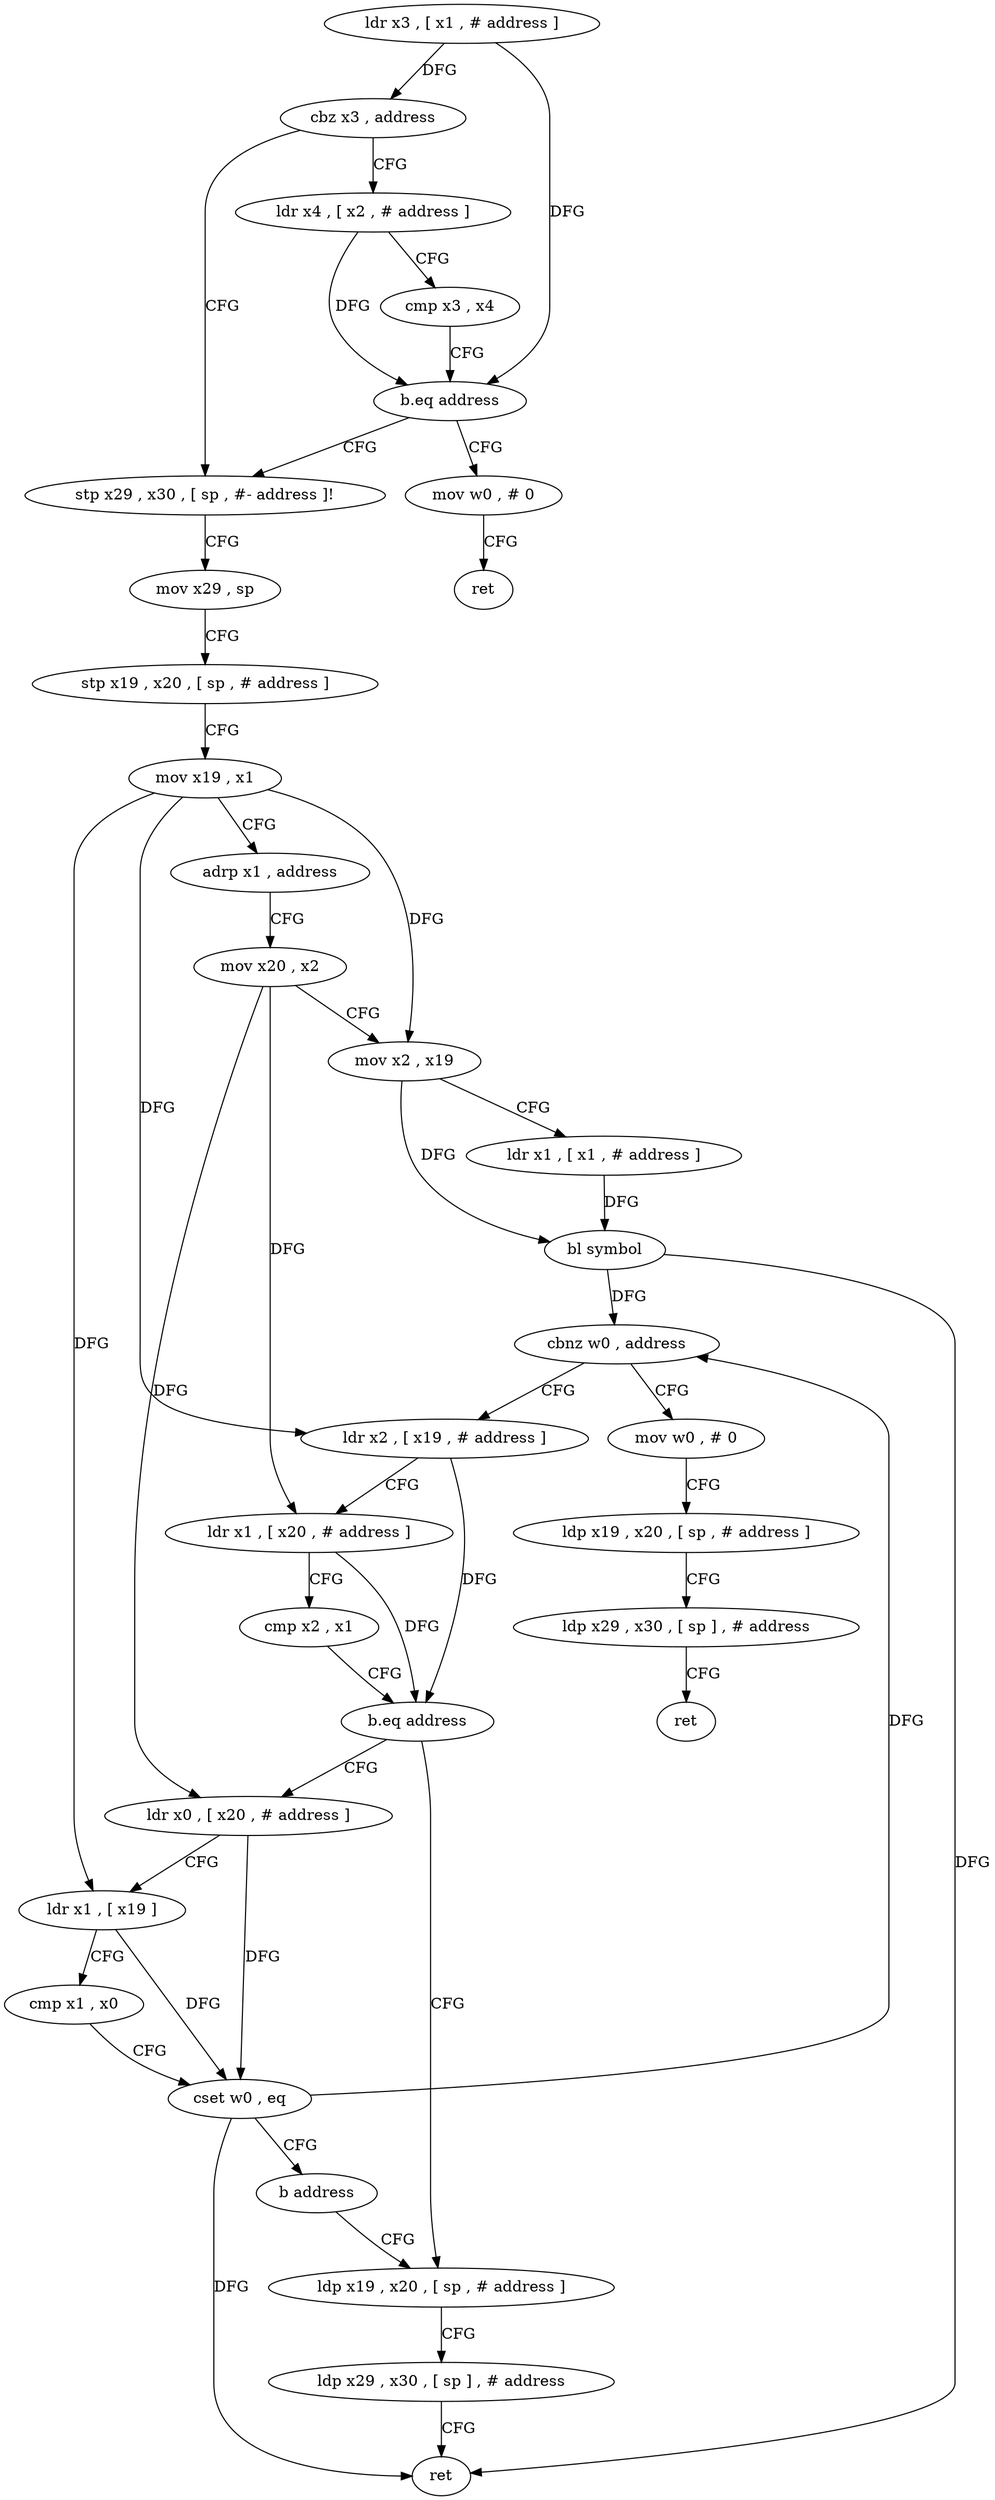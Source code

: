 digraph "func" {
"4219696" [label = "ldr x3 , [ x1 , # address ]" ]
"4219700" [label = "cbz x3 , address" ]
"4219728" [label = "stp x29 , x30 , [ sp , #- address ]!" ]
"4219704" [label = "ldr x4 , [ x2 , # address ]" ]
"4219732" [label = "mov x29 , sp" ]
"4219736" [label = "stp x19 , x20 , [ sp , # address ]" ]
"4219740" [label = "mov x19 , x1" ]
"4219744" [label = "adrp x1 , address" ]
"4219748" [label = "mov x20 , x2" ]
"4219752" [label = "mov x2 , x19" ]
"4219756" [label = "ldr x1 , [ x1 , # address ]" ]
"4219760" [label = "bl symbol" ]
"4219764" [label = "cbnz w0 , address" ]
"4219800" [label = "mov w0 , # 0" ]
"4219768" [label = "ldr x2 , [ x19 , # address ]" ]
"4219708" [label = "cmp x3 , x4" ]
"4219712" [label = "b.eq address" ]
"4219716" [label = "mov w0 , # 0" ]
"4219804" [label = "ldp x19 , x20 , [ sp , # address ]" ]
"4219808" [label = "ldp x29 , x30 , [ sp ] , # address" ]
"4219812" [label = "ret" ]
"4219772" [label = "ldr x1 , [ x20 , # address ]" ]
"4219776" [label = "cmp x2 , x1" ]
"4219780" [label = "b.eq address" ]
"4219816" [label = "ldr x0 , [ x20 , # address ]" ]
"4219784" [label = "ldp x19 , x20 , [ sp , # address ]" ]
"4219720" [label = "ret" ]
"4219820" [label = "ldr x1 , [ x19 ]" ]
"4219824" [label = "cmp x1 , x0" ]
"4219828" [label = "cset w0 , eq" ]
"4219832" [label = "b address" ]
"4219788" [label = "ldp x29 , x30 , [ sp ] , # address" ]
"4219792" [label = "ret" ]
"4219696" -> "4219700" [ label = "DFG" ]
"4219696" -> "4219712" [ label = "DFG" ]
"4219700" -> "4219728" [ label = "CFG" ]
"4219700" -> "4219704" [ label = "CFG" ]
"4219728" -> "4219732" [ label = "CFG" ]
"4219704" -> "4219708" [ label = "CFG" ]
"4219704" -> "4219712" [ label = "DFG" ]
"4219732" -> "4219736" [ label = "CFG" ]
"4219736" -> "4219740" [ label = "CFG" ]
"4219740" -> "4219744" [ label = "CFG" ]
"4219740" -> "4219752" [ label = "DFG" ]
"4219740" -> "4219768" [ label = "DFG" ]
"4219740" -> "4219820" [ label = "DFG" ]
"4219744" -> "4219748" [ label = "CFG" ]
"4219748" -> "4219752" [ label = "CFG" ]
"4219748" -> "4219772" [ label = "DFG" ]
"4219748" -> "4219816" [ label = "DFG" ]
"4219752" -> "4219756" [ label = "CFG" ]
"4219752" -> "4219760" [ label = "DFG" ]
"4219756" -> "4219760" [ label = "DFG" ]
"4219760" -> "4219764" [ label = "DFG" ]
"4219760" -> "4219792" [ label = "DFG" ]
"4219764" -> "4219800" [ label = "CFG" ]
"4219764" -> "4219768" [ label = "CFG" ]
"4219800" -> "4219804" [ label = "CFG" ]
"4219768" -> "4219772" [ label = "CFG" ]
"4219768" -> "4219780" [ label = "DFG" ]
"4219708" -> "4219712" [ label = "CFG" ]
"4219712" -> "4219728" [ label = "CFG" ]
"4219712" -> "4219716" [ label = "CFG" ]
"4219716" -> "4219720" [ label = "CFG" ]
"4219804" -> "4219808" [ label = "CFG" ]
"4219808" -> "4219812" [ label = "CFG" ]
"4219772" -> "4219776" [ label = "CFG" ]
"4219772" -> "4219780" [ label = "DFG" ]
"4219776" -> "4219780" [ label = "CFG" ]
"4219780" -> "4219816" [ label = "CFG" ]
"4219780" -> "4219784" [ label = "CFG" ]
"4219816" -> "4219820" [ label = "CFG" ]
"4219816" -> "4219828" [ label = "DFG" ]
"4219784" -> "4219788" [ label = "CFG" ]
"4219820" -> "4219824" [ label = "CFG" ]
"4219820" -> "4219828" [ label = "DFG" ]
"4219824" -> "4219828" [ label = "CFG" ]
"4219828" -> "4219832" [ label = "CFG" ]
"4219828" -> "4219764" [ label = "DFG" ]
"4219828" -> "4219792" [ label = "DFG" ]
"4219832" -> "4219784" [ label = "CFG" ]
"4219788" -> "4219792" [ label = "CFG" ]
}
